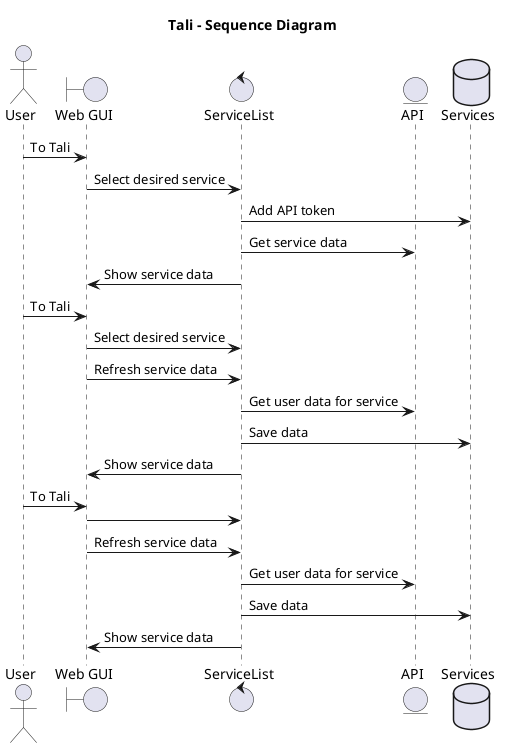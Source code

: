 @startuml


title "Tali - Sequence Diagram"

actor User
boundary "Web GUI" as GUI
control "ServiceList" as SL
entity "API"
database Services

User -> GUI : To Tali
GUI -> SL : Select desired service
SL -> Services : Add API token
SL -> API: Get service data
SL -> GUI: Show service data

User -> GUI : To Tali
GUI -> SL : Select desired service
GUI -> SL : Refresh service data
SL -> API: Get user data for service
SL -> Services : Save data
SL -> GUI: Show service data

User -> GUI : To Tali
GUI -> SL : 
GUI -> SL : Refresh service data
SL -> API: Get user data for service
SL -> Services : Save data
SL -> GUI: Show service data


@enduml